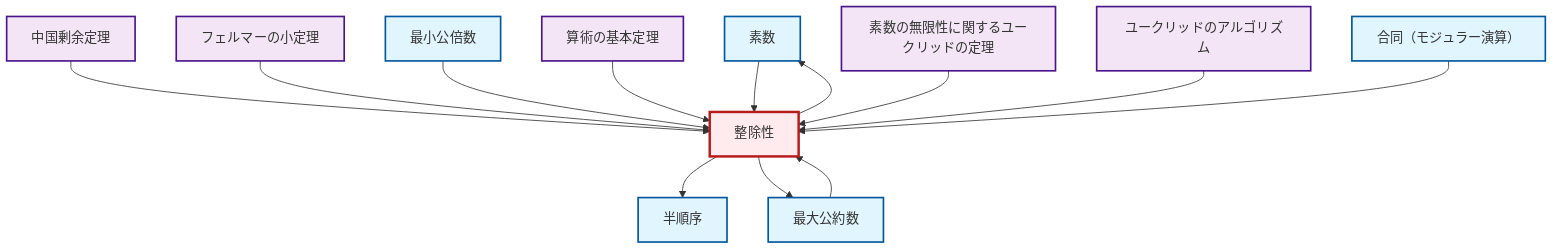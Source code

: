 graph TD
    classDef definition fill:#e1f5fe,stroke:#01579b,stroke-width:2px
    classDef theorem fill:#f3e5f5,stroke:#4a148c,stroke-width:2px
    classDef axiom fill:#fff3e0,stroke:#e65100,stroke-width:2px
    classDef example fill:#e8f5e9,stroke:#1b5e20,stroke-width:2px
    classDef current fill:#ffebee,stroke:#b71c1c,stroke-width:3px
    def-prime["素数"]:::definition
    thm-euclid-infinitude-primes["素数の無限性に関するユークリッドの定理"]:::theorem
    thm-fundamental-arithmetic["算術の基本定理"]:::theorem
    def-congruence["合同（モジュラー演算）"]:::definition
    thm-chinese-remainder["中国剰余定理"]:::theorem
    def-lcm["最小公倍数"]:::definition
    def-divisibility["整除性"]:::definition
    def-gcd["最大公約数"]:::definition
    def-partial-order["半順序"]:::definition
    thm-fermat-little["フェルマーの小定理"]:::theorem
    thm-euclidean-algorithm["ユークリッドのアルゴリズム"]:::theorem
    thm-chinese-remainder --> def-divisibility
    thm-fermat-little --> def-divisibility
    def-prime --> def-divisibility
    def-lcm --> def-divisibility
    thm-fundamental-arithmetic --> def-divisibility
    def-divisibility --> def-partial-order
    def-divisibility --> def-gcd
    thm-euclid-infinitude-primes --> def-divisibility
    thm-euclidean-algorithm --> def-divisibility
    def-congruence --> def-divisibility
    def-gcd --> def-divisibility
    def-divisibility --> def-prime
    class def-divisibility current